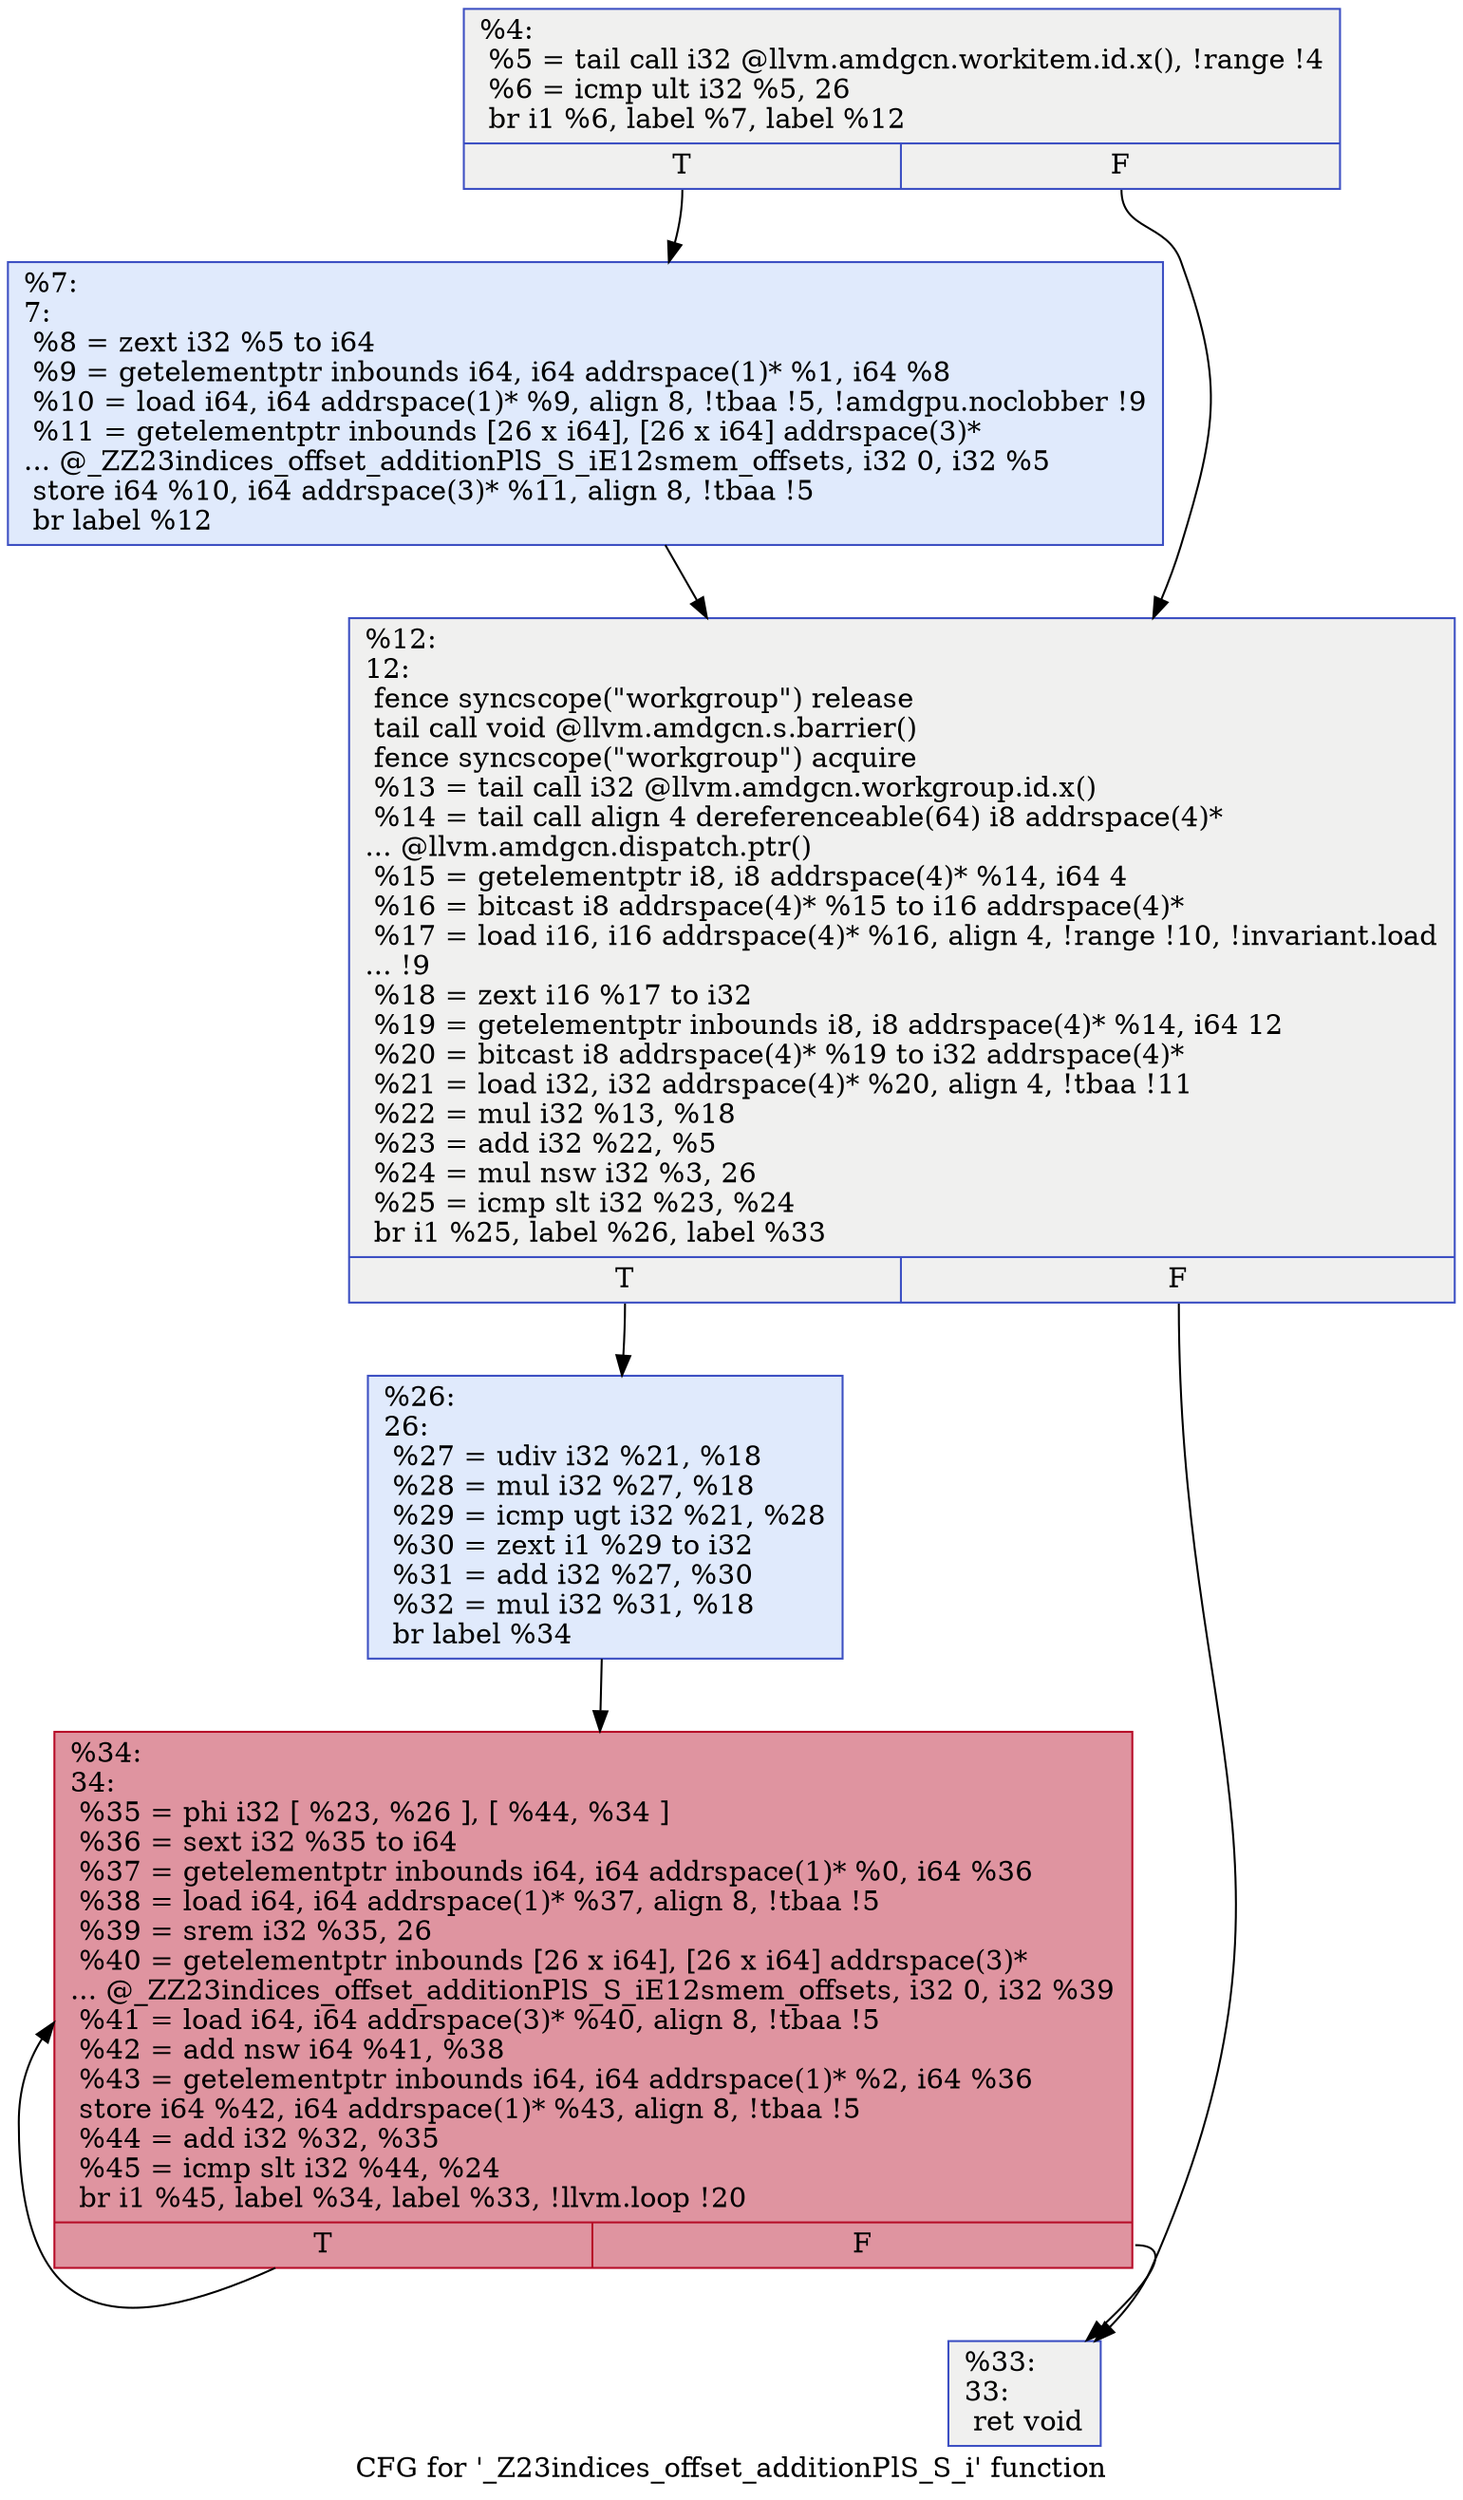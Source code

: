 digraph "CFG for '_Z23indices_offset_additionPlS_S_i' function" {
	label="CFG for '_Z23indices_offset_additionPlS_S_i' function";

	Node0x4a03450 [shape=record,color="#3d50c3ff", style=filled, fillcolor="#dedcdb70",label="{%4:\l  %5 = tail call i32 @llvm.amdgcn.workitem.id.x(), !range !4\l  %6 = icmp ult i32 %5, 26\l  br i1 %6, label %7, label %12\l|{<s0>T|<s1>F}}"];
	Node0x4a03450:s0 -> Node0x4a048e0;
	Node0x4a03450:s1 -> Node0x4a04970;
	Node0x4a048e0 [shape=record,color="#3d50c3ff", style=filled, fillcolor="#b9d0f970",label="{%7:\l7:                                                \l  %8 = zext i32 %5 to i64\l  %9 = getelementptr inbounds i64, i64 addrspace(1)* %1, i64 %8\l  %10 = load i64, i64 addrspace(1)* %9, align 8, !tbaa !5, !amdgpu.noclobber !9\l  %11 = getelementptr inbounds [26 x i64], [26 x i64] addrspace(3)*\l... @_ZZ23indices_offset_additionPlS_S_iE12smem_offsets, i32 0, i32 %5\l  store i64 %10, i64 addrspace(3)* %11, align 8, !tbaa !5\l  br label %12\l}"];
	Node0x4a048e0 -> Node0x4a04970;
	Node0x4a04970 [shape=record,color="#3d50c3ff", style=filled, fillcolor="#dedcdb70",label="{%12:\l12:                                               \l  fence syncscope(\"workgroup\") release\l  tail call void @llvm.amdgcn.s.barrier()\l  fence syncscope(\"workgroup\") acquire\l  %13 = tail call i32 @llvm.amdgcn.workgroup.id.x()\l  %14 = tail call align 4 dereferenceable(64) i8 addrspace(4)*\l... @llvm.amdgcn.dispatch.ptr()\l  %15 = getelementptr i8, i8 addrspace(4)* %14, i64 4\l  %16 = bitcast i8 addrspace(4)* %15 to i16 addrspace(4)*\l  %17 = load i16, i16 addrspace(4)* %16, align 4, !range !10, !invariant.load\l... !9\l  %18 = zext i16 %17 to i32\l  %19 = getelementptr inbounds i8, i8 addrspace(4)* %14, i64 12\l  %20 = bitcast i8 addrspace(4)* %19 to i32 addrspace(4)*\l  %21 = load i32, i32 addrspace(4)* %20, align 4, !tbaa !11\l  %22 = mul i32 %13, %18\l  %23 = add i32 %22, %5\l  %24 = mul nsw i32 %3, 26\l  %25 = icmp slt i32 %23, %24\l  br i1 %25, label %26, label %33\l|{<s0>T|<s1>F}}"];
	Node0x4a04970:s0 -> Node0x4a06e10;
	Node0x4a04970:s1 -> Node0x4a06ea0;
	Node0x4a06e10 [shape=record,color="#3d50c3ff", style=filled, fillcolor="#b9d0f970",label="{%26:\l26:                                               \l  %27 = udiv i32 %21, %18\l  %28 = mul i32 %27, %18\l  %29 = icmp ugt i32 %21, %28\l  %30 = zext i1 %29 to i32\l  %31 = add i32 %27, %30\l  %32 = mul i32 %31, %18\l  br label %34\l}"];
	Node0x4a06e10 -> Node0x4a05f90;
	Node0x4a06ea0 [shape=record,color="#3d50c3ff", style=filled, fillcolor="#dedcdb70",label="{%33:\l33:                                               \l  ret void\l}"];
	Node0x4a05f90 [shape=record,color="#b70d28ff", style=filled, fillcolor="#b70d2870",label="{%34:\l34:                                               \l  %35 = phi i32 [ %23, %26 ], [ %44, %34 ]\l  %36 = sext i32 %35 to i64\l  %37 = getelementptr inbounds i64, i64 addrspace(1)* %0, i64 %36\l  %38 = load i64, i64 addrspace(1)* %37, align 8, !tbaa !5\l  %39 = srem i32 %35, 26\l  %40 = getelementptr inbounds [26 x i64], [26 x i64] addrspace(3)*\l... @_ZZ23indices_offset_additionPlS_S_iE12smem_offsets, i32 0, i32 %39\l  %41 = load i64, i64 addrspace(3)* %40, align 8, !tbaa !5\l  %42 = add nsw i64 %41, %38\l  %43 = getelementptr inbounds i64, i64 addrspace(1)* %2, i64 %36\l  store i64 %42, i64 addrspace(1)* %43, align 8, !tbaa !5\l  %44 = add i32 %32, %35\l  %45 = icmp slt i32 %44, %24\l  br i1 %45, label %34, label %33, !llvm.loop !20\l|{<s0>T|<s1>F}}"];
	Node0x4a05f90:s0 -> Node0x4a05f90;
	Node0x4a05f90:s1 -> Node0x4a06ea0;
}
